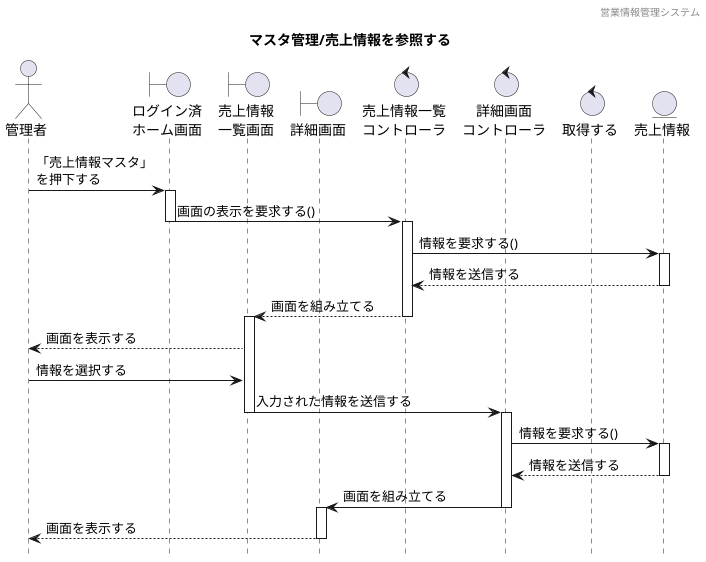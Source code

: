 @startuml ../../images/売上情報マスタ/売上情報管理_参照

hide footbox
header 営業情報管理システム
title マスタ管理/売上情報を参照する

' actor "" as a
actor "管理者" as a1

' boundary "" as b
boundary "ログイン済\nホーム画面" as b1
boundary "売上情報\n一覧画面" as b2
boundary "詳細画面" as b3

' control "" as c
control "売上情報一覧\nコントローラ" as c1
control "詳細画面\nコントローラ" as c2
control "取得する" as c3

' entity "" as e
entity "売上情報" as e1

a1 -> b1 :「売上情報マスタ」\nを押下する
activate b1 
b1 -> c1 : 画面の表示を要求する()
deactivate b1
activate c1
c1 -> e1: 情報を要求する()
activate e1
e1 --> c1: 情報を送信する
deactivate e1
c1 --> b2: 画面を組み立てる
deactivate c1
activate b2
b2 --> a1 : 画面を表示する
a1 -> b2 : 情報を選択する
b2 -> c2 : 入力された情報を送信する
deactivate b2
activate c2
c2 -> e1 : 情報を要求する()
activate e1
e1 --> c2 : 情報を送信する
deactivate e1
c2 -> b3 : 画面を組み立てる
deactivate c2
activate b3
b3 --> a1 : 画面を表示する
deactivate b3

@enduml